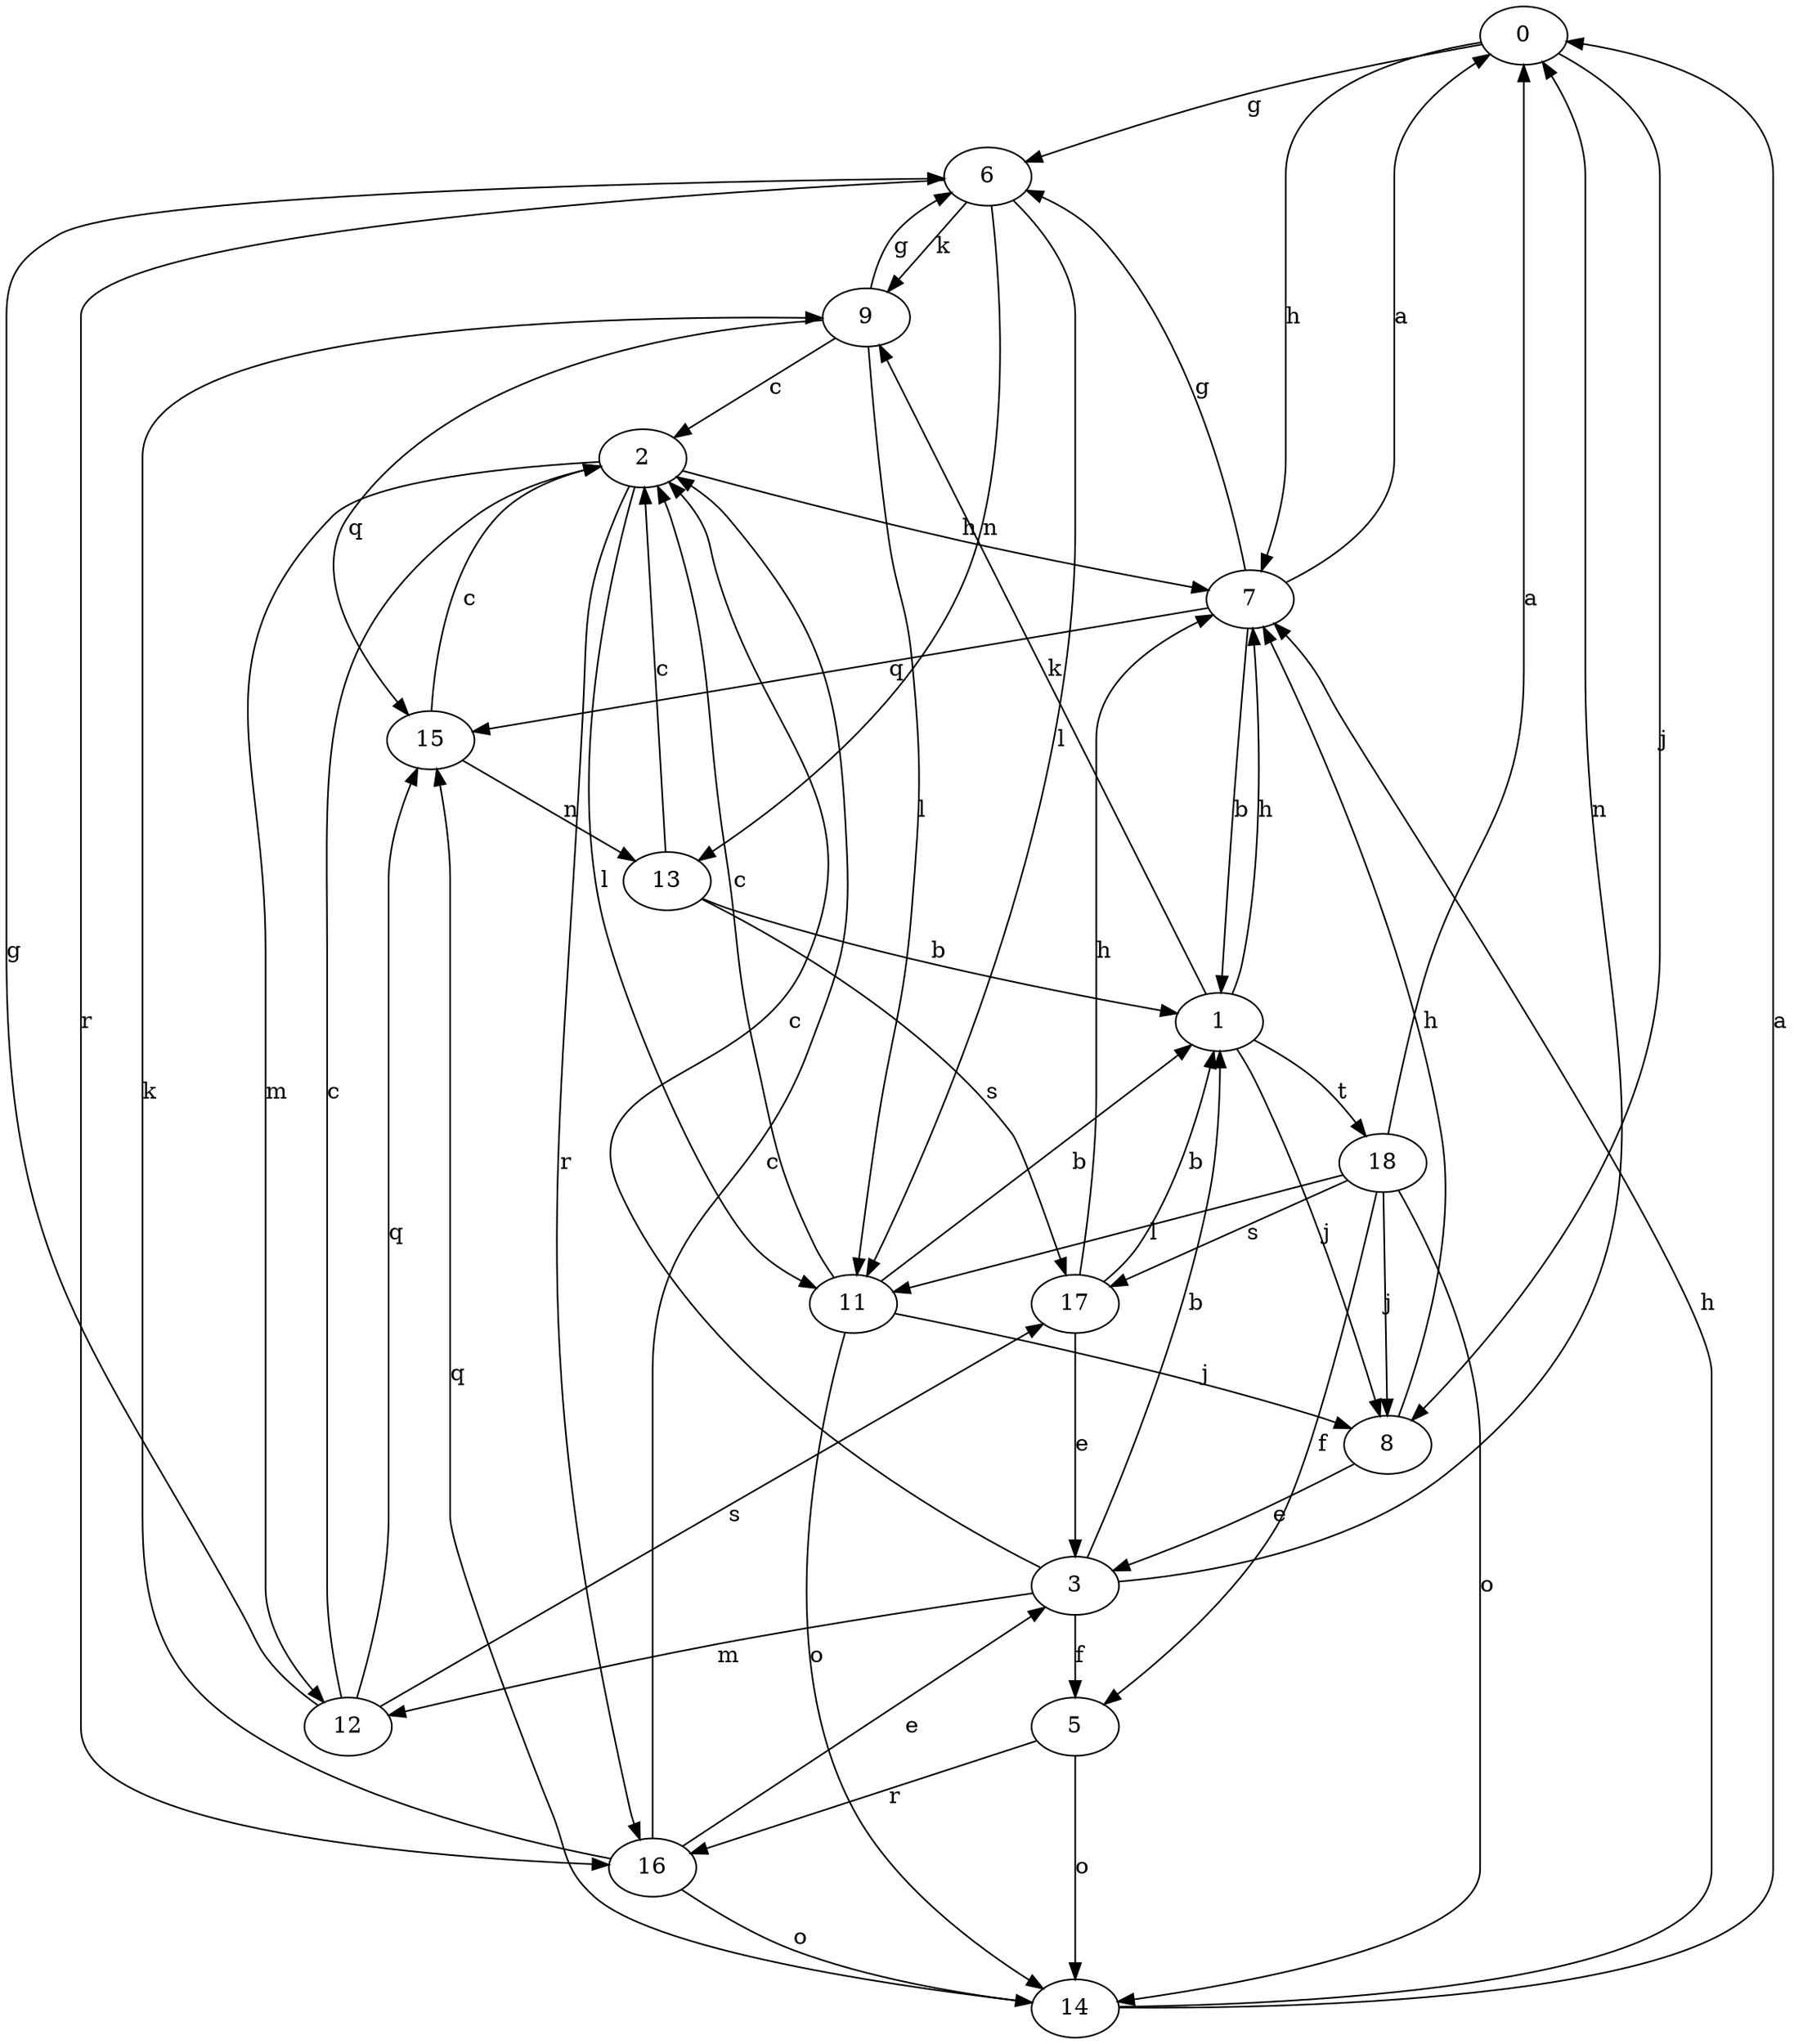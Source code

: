 strict digraph  {
0;
1;
2;
3;
5;
6;
7;
8;
9;
11;
12;
13;
14;
15;
16;
17;
18;
0 -> 6  [label=g];
0 -> 7  [label=h];
0 -> 8  [label=j];
1 -> 7  [label=h];
1 -> 8  [label=j];
1 -> 9  [label=k];
1 -> 18  [label=t];
2 -> 7  [label=h];
2 -> 11  [label=l];
2 -> 12  [label=m];
2 -> 16  [label=r];
3 -> 1  [label=b];
3 -> 2  [label=c];
3 -> 5  [label=f];
3 -> 12  [label=m];
3 -> 0  [label=n];
5 -> 14  [label=o];
5 -> 16  [label=r];
6 -> 9  [label=k];
6 -> 11  [label=l];
6 -> 13  [label=n];
6 -> 16  [label=r];
7 -> 0  [label=a];
7 -> 1  [label=b];
7 -> 6  [label=g];
7 -> 15  [label=q];
8 -> 3  [label=e];
8 -> 7  [label=h];
9 -> 2  [label=c];
9 -> 6  [label=g];
9 -> 11  [label=l];
9 -> 15  [label=q];
11 -> 1  [label=b];
11 -> 2  [label=c];
11 -> 8  [label=j];
11 -> 14  [label=o];
12 -> 2  [label=c];
12 -> 6  [label=g];
12 -> 15  [label=q];
12 -> 17  [label=s];
13 -> 1  [label=b];
13 -> 2  [label=c];
13 -> 17  [label=s];
14 -> 0  [label=a];
14 -> 7  [label=h];
14 -> 15  [label=q];
15 -> 2  [label=c];
15 -> 13  [label=n];
16 -> 2  [label=c];
16 -> 3  [label=e];
16 -> 9  [label=k];
16 -> 14  [label=o];
17 -> 1  [label=b];
17 -> 3  [label=e];
17 -> 7  [label=h];
18 -> 0  [label=a];
18 -> 5  [label=f];
18 -> 8  [label=j];
18 -> 11  [label=l];
18 -> 14  [label=o];
18 -> 17  [label=s];
}
